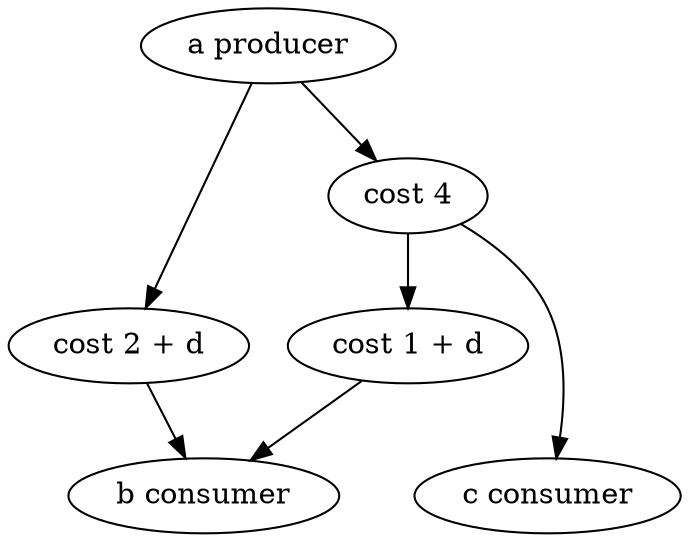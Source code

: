 digraph{
#horizontalLinear
#include
  rankdir = TB;
  a[label="a producer"];
  b[label="b consumer"];
  c[label="c consumer"];
  cv1[label="cost 1 + d"];
  cv2[label="cost 2 + d"];
  cv3[label="cost 4"];

  a->cv2;
  a->cv3;
  cv3->cv1;
  cv3->c;
  cv1->b;
  cv2->b;
  cv1->c[style=invis];
}
